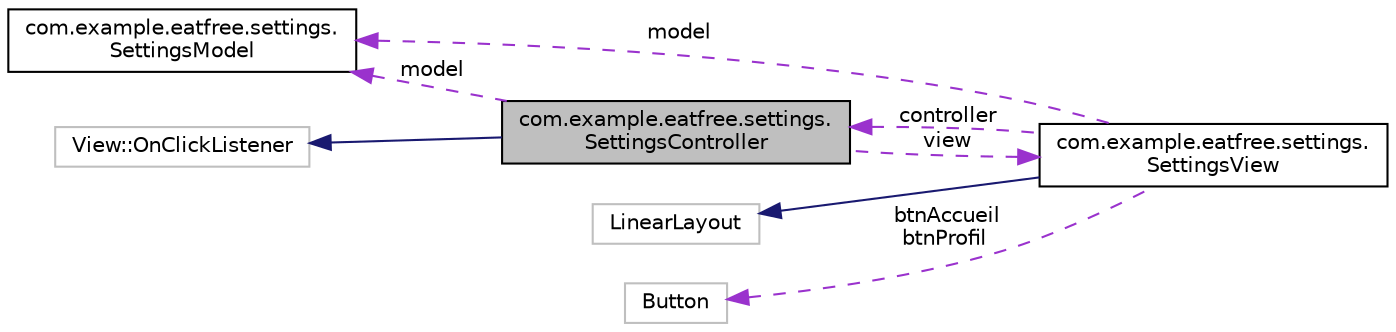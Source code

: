 digraph "com.example.eatfree.settings.SettingsController"
{
 // LATEX_PDF_SIZE
  edge [fontname="Helvetica",fontsize="10",labelfontname="Helvetica",labelfontsize="10"];
  node [fontname="Helvetica",fontsize="10",shape=record];
  rankdir="LR";
  Node1 [label="com.example.eatfree.settings.\lSettingsController",height=0.2,width=0.4,color="black", fillcolor="grey75", style="filled", fontcolor="black",tooltip=" "];
  Node2 -> Node1 [dir="back",color="midnightblue",fontsize="10",style="solid",fontname="Helvetica"];
  Node2 [label="View::OnClickListener",height=0.2,width=0.4,color="grey75", fillcolor="white", style="filled",tooltip=" "];
  Node3 -> Node1 [dir="back",color="darkorchid3",fontsize="10",style="dashed",label=" model" ,fontname="Helvetica"];
  Node3 [label="com.example.eatfree.settings.\lSettingsModel",height=0.2,width=0.4,color="black", fillcolor="white", style="filled",URL="$classcom_1_1example_1_1eatfree_1_1settings_1_1_settings_model.html",tooltip=" "];
  Node4 -> Node1 [dir="back",color="darkorchid3",fontsize="10",style="dashed",label=" view" ,fontname="Helvetica"];
  Node4 [label="com.example.eatfree.settings.\lSettingsView",height=0.2,width=0.4,color="black", fillcolor="white", style="filled",URL="$classcom_1_1example_1_1eatfree_1_1settings_1_1_settings_view.html",tooltip=" "];
  Node5 -> Node4 [dir="back",color="midnightblue",fontsize="10",style="solid",fontname="Helvetica"];
  Node5 [label="LinearLayout",height=0.2,width=0.4,color="grey75", fillcolor="white", style="filled",tooltip=" "];
  Node3 -> Node4 [dir="back",color="darkorchid3",fontsize="10",style="dashed",label=" model" ,fontname="Helvetica"];
  Node6 -> Node4 [dir="back",color="darkorchid3",fontsize="10",style="dashed",label=" btnAccueil\nbtnProfil" ,fontname="Helvetica"];
  Node6 [label="Button",height=0.2,width=0.4,color="grey75", fillcolor="white", style="filled",tooltip=" "];
  Node1 -> Node4 [dir="back",color="darkorchid3",fontsize="10",style="dashed",label=" controller" ,fontname="Helvetica"];
}
